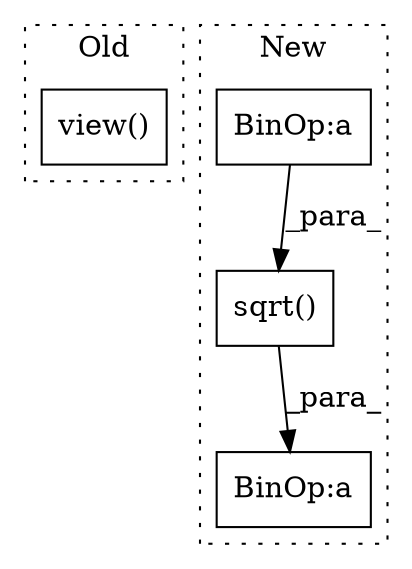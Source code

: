 digraph G {
subgraph cluster0 {
1 [label="view()" a="75" s="420,455" l="27,1" shape="box"];
label = "Old";
style="dotted";
}
subgraph cluster1 {
2 [label="sqrt()" a="75" s="1399,1418" l="8,1" shape="box"];
3 [label="BinOp:a" a="82" s="1408" l="3" shape="box"];
4 [label="BinOp:a" a="82" s="1474" l="3" shape="box"];
label = "New";
style="dotted";
}
2 -> 4 [label="_para_"];
3 -> 2 [label="_para_"];
}